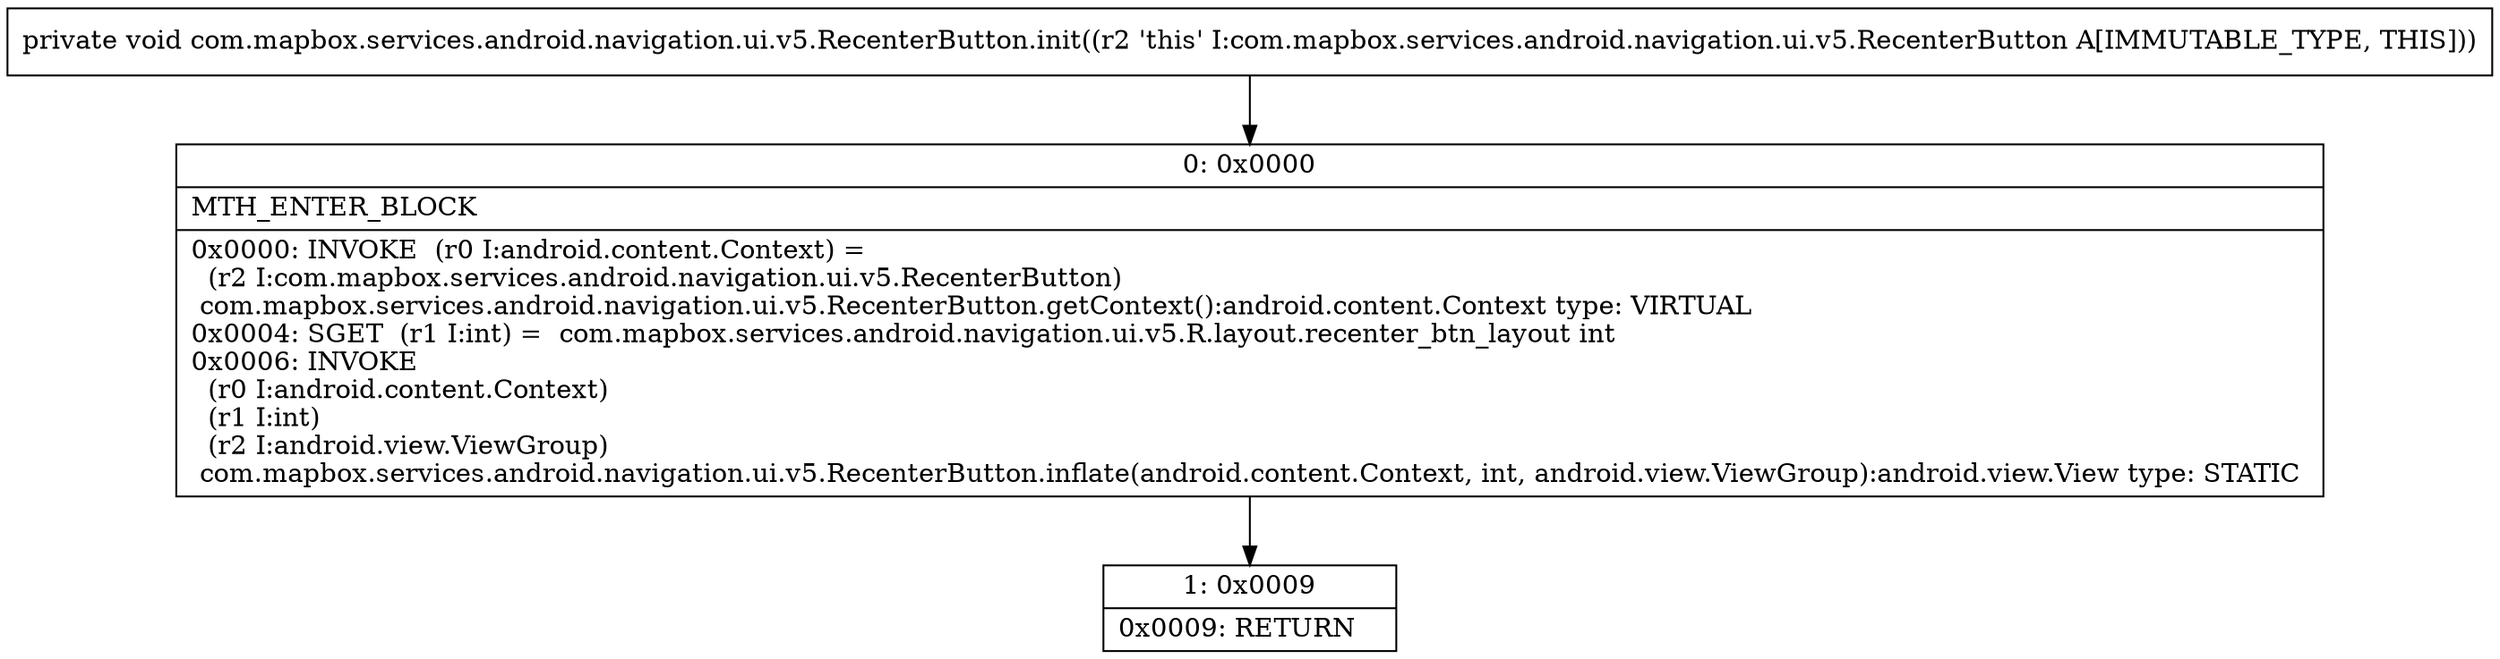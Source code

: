 digraph "CFG forcom.mapbox.services.android.navigation.ui.v5.RecenterButton.init()V" {
Node_0 [shape=record,label="{0\:\ 0x0000|MTH_ENTER_BLOCK\l|0x0000: INVOKE  (r0 I:android.content.Context) = \l  (r2 I:com.mapbox.services.android.navigation.ui.v5.RecenterButton)\l com.mapbox.services.android.navigation.ui.v5.RecenterButton.getContext():android.content.Context type: VIRTUAL \l0x0004: SGET  (r1 I:int) =  com.mapbox.services.android.navigation.ui.v5.R.layout.recenter_btn_layout int \l0x0006: INVOKE  \l  (r0 I:android.content.Context)\l  (r1 I:int)\l  (r2 I:android.view.ViewGroup)\l com.mapbox.services.android.navigation.ui.v5.RecenterButton.inflate(android.content.Context, int, android.view.ViewGroup):android.view.View type: STATIC \l}"];
Node_1 [shape=record,label="{1\:\ 0x0009|0x0009: RETURN   \l}"];
MethodNode[shape=record,label="{private void com.mapbox.services.android.navigation.ui.v5.RecenterButton.init((r2 'this' I:com.mapbox.services.android.navigation.ui.v5.RecenterButton A[IMMUTABLE_TYPE, THIS])) }"];
MethodNode -> Node_0;
Node_0 -> Node_1;
}

